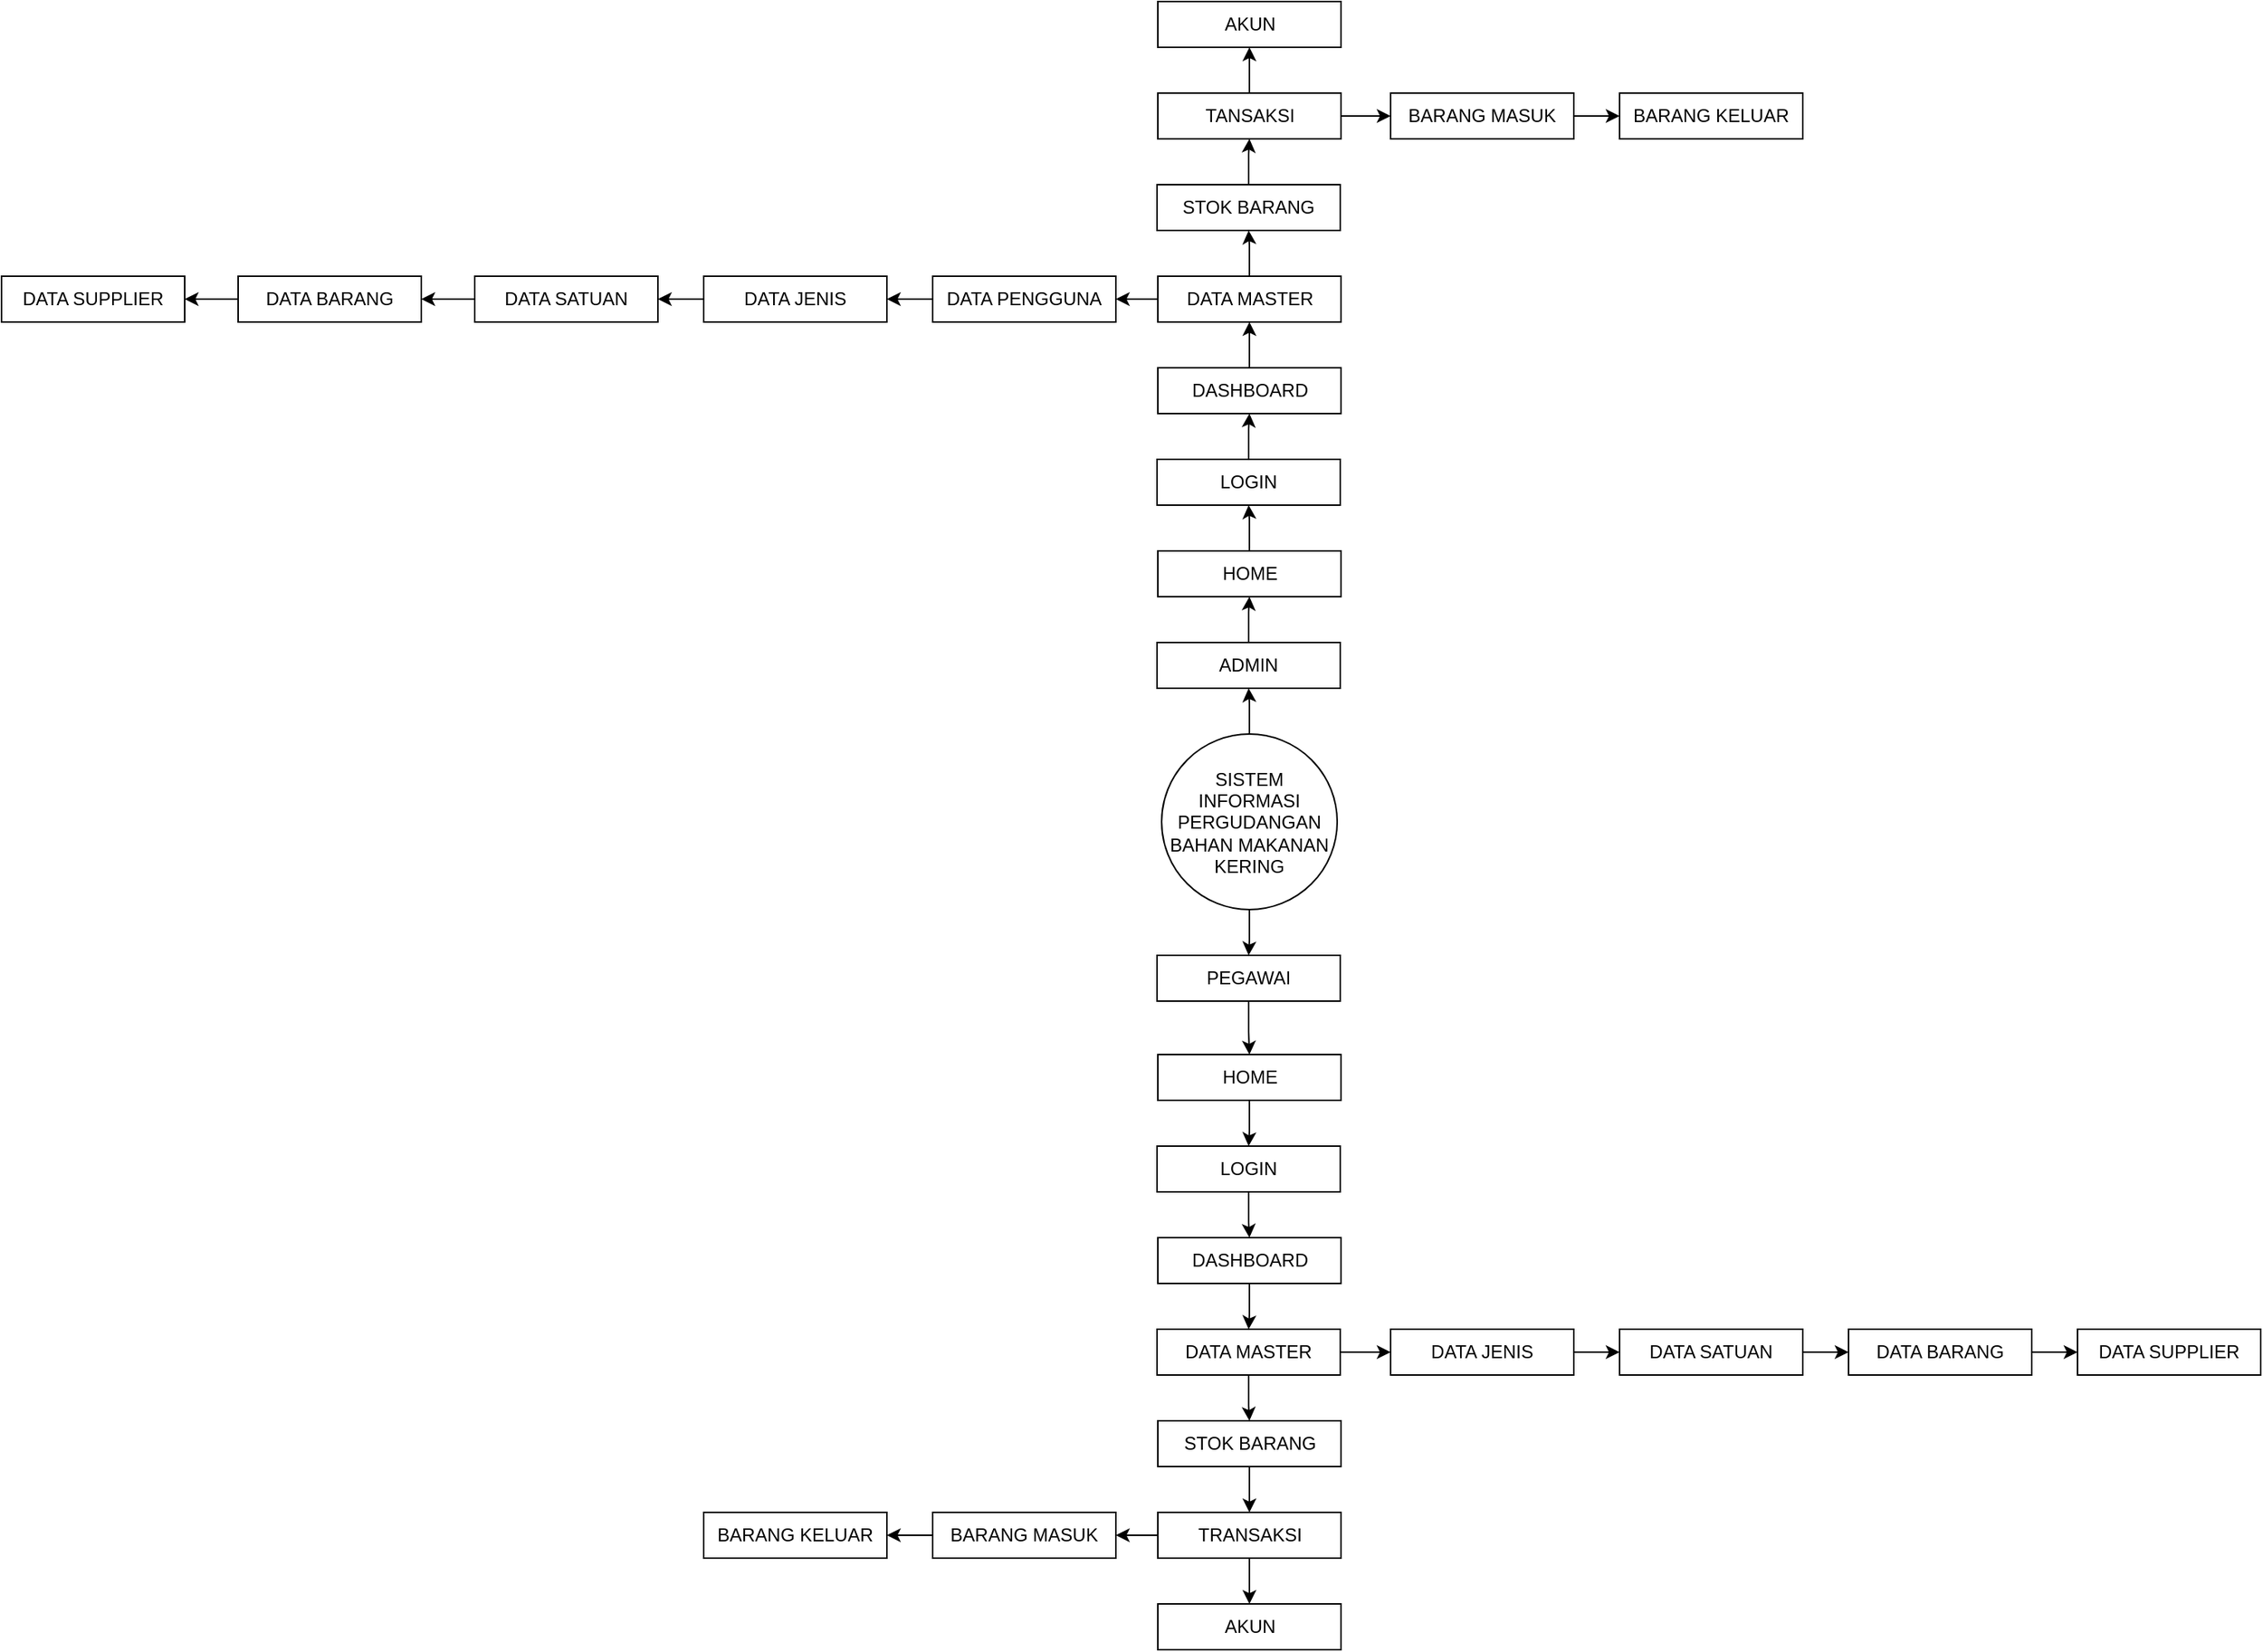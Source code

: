 <mxfile version="14.8.4" type="device"><diagram id="H30svU-vgYTj1Xllp-bc" name="Page-1"><mxGraphModel dx="1869" dy="1655" grid="1" gridSize="10" guides="1" tooltips="1" connect="1" arrows="1" fold="1" page="1" pageScale="1" pageWidth="850" pageHeight="1100" math="0" shadow="0"><root><mxCell id="0"/><mxCell id="1" parent="0"/><mxCell id="BSk7Ni7LORFI_U4wqic8-36" value="" style="edgeStyle=orthogonalEdgeStyle;rounded=0;orthogonalLoop=1;jettySize=auto;html=1;" parent="1" source="BSk7Ni7LORFI_U4wqic8-2" target="BSk7Ni7LORFI_U4wqic8-3" edge="1"><mxGeometry relative="1" as="geometry"/></mxCell><mxCell id="BSk7Ni7LORFI_U4wqic8-57" value="" style="edgeStyle=orthogonalEdgeStyle;rounded=0;orthogonalLoop=1;jettySize=auto;html=1;" parent="1" source="BSk7Ni7LORFI_U4wqic8-2" target="BSk7Ni7LORFI_U4wqic8-4" edge="1"><mxGeometry relative="1" as="geometry"/></mxCell><mxCell id="BSk7Ni7LORFI_U4wqic8-2" value="SISTEM INFORMASI PERGUDANGAN BAHAN MAKANAN KERING" style="ellipse;whiteSpace=wrap;html=1;aspect=fixed;" parent="1" vertex="1"><mxGeometry x="380" y="390" width="115" height="115" as="geometry"/></mxCell><mxCell id="BSk7Ni7LORFI_U4wqic8-78" value="" style="edgeStyle=orthogonalEdgeStyle;rounded=0;orthogonalLoop=1;jettySize=auto;html=1;" parent="1" source="BSk7Ni7LORFI_U4wqic8-3" target="BSk7Ni7LORFI_U4wqic8-5" edge="1"><mxGeometry relative="1" as="geometry"/></mxCell><mxCell id="BSk7Ni7LORFI_U4wqic8-3" value="ADMIN" style="rounded=0;whiteSpace=wrap;html=1;" parent="1" vertex="1"><mxGeometry x="377" y="330" width="120" height="30" as="geometry"/></mxCell><mxCell id="BSk7Ni7LORFI_U4wqic8-58" value="" style="edgeStyle=orthogonalEdgeStyle;rounded=0;orthogonalLoop=1;jettySize=auto;html=1;" parent="1" source="BSk7Ni7LORFI_U4wqic8-4" target="BSk7Ni7LORFI_U4wqic8-11" edge="1"><mxGeometry relative="1" as="geometry"/></mxCell><mxCell id="BSk7Ni7LORFI_U4wqic8-4" value="PEGAWAI" style="rounded=0;whiteSpace=wrap;html=1;" parent="1" vertex="1"><mxGeometry x="377" y="535" width="120" height="30" as="geometry"/></mxCell><mxCell id="BSk7Ni7LORFI_U4wqic8-40" value="" style="edgeStyle=orthogonalEdgeStyle;rounded=0;orthogonalLoop=1;jettySize=auto;html=1;" parent="1" source="BSk7Ni7LORFI_U4wqic8-5" target="BSk7Ni7LORFI_U4wqic8-6" edge="1"><mxGeometry relative="1" as="geometry"/></mxCell><mxCell id="BSk7Ni7LORFI_U4wqic8-5" value="HOME" style="rounded=0;whiteSpace=wrap;html=1;" parent="1" vertex="1"><mxGeometry x="377.5" y="270" width="120" height="30" as="geometry"/></mxCell><mxCell id="BSk7Ni7LORFI_U4wqic8-41" value="" style="edgeStyle=orthogonalEdgeStyle;rounded=0;orthogonalLoop=1;jettySize=auto;html=1;" parent="1" source="BSk7Ni7LORFI_U4wqic8-6" target="BSk7Ni7LORFI_U4wqic8-7" edge="1"><mxGeometry relative="1" as="geometry"/></mxCell><mxCell id="BSk7Ni7LORFI_U4wqic8-6" value="LOGIN" style="rounded=0;whiteSpace=wrap;html=1;" parent="1" vertex="1"><mxGeometry x="377" y="210" width="120" height="30" as="geometry"/></mxCell><mxCell id="BSk7Ni7LORFI_U4wqic8-42" value="" style="edgeStyle=orthogonalEdgeStyle;rounded=0;orthogonalLoop=1;jettySize=auto;html=1;" parent="1" source="BSk7Ni7LORFI_U4wqic8-7" target="BSk7Ni7LORFI_U4wqic8-8" edge="1"><mxGeometry relative="1" as="geometry"/></mxCell><mxCell id="BSk7Ni7LORFI_U4wqic8-7" value="DASHBOARD" style="rounded=0;whiteSpace=wrap;html=1;" parent="1" vertex="1"><mxGeometry x="377.5" y="150" width="120" height="30" as="geometry"/></mxCell><mxCell id="BSk7Ni7LORFI_U4wqic8-51" value="" style="edgeStyle=orthogonalEdgeStyle;rounded=0;orthogonalLoop=1;jettySize=auto;html=1;" parent="1" source="BSk7Ni7LORFI_U4wqic8-8" target="BSk7Ni7LORFI_U4wqic8-9" edge="1"><mxGeometry relative="1" as="geometry"/></mxCell><mxCell id="BSk7Ni7LORFI_U4wqic8-81" value="" style="edgeStyle=orthogonalEdgeStyle;rounded=0;orthogonalLoop=1;jettySize=auto;html=1;" parent="1" source="BSk7Ni7LORFI_U4wqic8-8" target="BSk7Ni7LORFI_U4wqic8-19" edge="1"><mxGeometry relative="1" as="geometry"/></mxCell><mxCell id="BSk7Ni7LORFI_U4wqic8-8" value="DATA MASTER" style="rounded=0;whiteSpace=wrap;html=1;" parent="1" vertex="1"><mxGeometry x="377.5" y="90" width="120" height="30" as="geometry"/></mxCell><mxCell id="BSk7Ni7LORFI_U4wqic8-52" value="" style="edgeStyle=orthogonalEdgeStyle;rounded=0;orthogonalLoop=1;jettySize=auto;html=1;" parent="1" source="BSk7Ni7LORFI_U4wqic8-9" target="BSk7Ni7LORFI_U4wqic8-10" edge="1"><mxGeometry relative="1" as="geometry"/></mxCell><mxCell id="BSk7Ni7LORFI_U4wqic8-9" value="STOK BARANG" style="rounded=0;whiteSpace=wrap;html=1;" parent="1" vertex="1"><mxGeometry x="377" y="30" width="120" height="30" as="geometry"/></mxCell><mxCell id="BSk7Ni7LORFI_U4wqic8-53" value="" style="edgeStyle=orthogonalEdgeStyle;rounded=0;orthogonalLoop=1;jettySize=auto;html=1;" parent="1" source="BSk7Ni7LORFI_U4wqic8-10" target="BSk7Ni7LORFI_U4wqic8-33" edge="1"><mxGeometry relative="1" as="geometry"/></mxCell><mxCell id="BSk7Ni7LORFI_U4wqic8-55" value="" style="edgeStyle=orthogonalEdgeStyle;rounded=0;orthogonalLoop=1;jettySize=auto;html=1;entryX=0;entryY=0.5;entryDx=0;entryDy=0;" parent="1" source="BSk7Ni7LORFI_U4wqic8-10" target="BSk7Ni7LORFI_U4wqic8-28" edge="1"><mxGeometry relative="1" as="geometry"><mxPoint x="-365" y="217.5" as="targetPoint"/></mxGeometry></mxCell><mxCell id="BSk7Ni7LORFI_U4wqic8-10" value="TANSAKSI" style="rounded=0;whiteSpace=wrap;html=1;" parent="1" vertex="1"><mxGeometry x="377.5" y="-30" width="120" height="30" as="geometry"/></mxCell><mxCell id="BSk7Ni7LORFI_U4wqic8-59" value="" style="edgeStyle=orthogonalEdgeStyle;rounded=0;orthogonalLoop=1;jettySize=auto;html=1;" parent="1" source="BSk7Ni7LORFI_U4wqic8-11" target="BSk7Ni7LORFI_U4wqic8-12" edge="1"><mxGeometry relative="1" as="geometry"/></mxCell><mxCell id="BSk7Ni7LORFI_U4wqic8-11" value="HOME" style="rounded=0;whiteSpace=wrap;html=1;" parent="1" vertex="1"><mxGeometry x="377.5" y="600" width="120" height="30" as="geometry"/></mxCell><mxCell id="BSk7Ni7LORFI_U4wqic8-60" value="" style="edgeStyle=orthogonalEdgeStyle;rounded=0;orthogonalLoop=1;jettySize=auto;html=1;" parent="1" source="BSk7Ni7LORFI_U4wqic8-12" target="BSk7Ni7LORFI_U4wqic8-13" edge="1"><mxGeometry relative="1" as="geometry"/></mxCell><mxCell id="BSk7Ni7LORFI_U4wqic8-12" value="LOGIN" style="rounded=0;whiteSpace=wrap;html=1;" parent="1" vertex="1"><mxGeometry x="377" y="660" width="120" height="30" as="geometry"/></mxCell><mxCell id="BSk7Ni7LORFI_U4wqic8-61" value="" style="edgeStyle=orthogonalEdgeStyle;rounded=0;orthogonalLoop=1;jettySize=auto;html=1;" parent="1" source="BSk7Ni7LORFI_U4wqic8-13" target="BSk7Ni7LORFI_U4wqic8-14" edge="1"><mxGeometry relative="1" as="geometry"/></mxCell><mxCell id="BSk7Ni7LORFI_U4wqic8-13" value="DASHBOARD" style="rounded=0;whiteSpace=wrap;html=1;" parent="1" vertex="1"><mxGeometry x="377.5" y="720" width="120" height="30" as="geometry"/></mxCell><mxCell id="BSk7Ni7LORFI_U4wqic8-64" value="" style="edgeStyle=orthogonalEdgeStyle;rounded=0;orthogonalLoop=1;jettySize=auto;html=1;" parent="1" source="BSk7Ni7LORFI_U4wqic8-14" target="BSk7Ni7LORFI_U4wqic8-32" edge="1"><mxGeometry relative="1" as="geometry"/></mxCell><mxCell id="BSk7Ni7LORFI_U4wqic8-73" value="" style="edgeStyle=orthogonalEdgeStyle;rounded=0;orthogonalLoop=1;jettySize=auto;html=1;entryX=0;entryY=0.5;entryDx=0;entryDy=0;" parent="1" source="BSk7Ni7LORFI_U4wqic8-14" target="BSk7Ni7LORFI_U4wqic8-24" edge="1"><mxGeometry relative="1" as="geometry"><mxPoint x="1250" y="500" as="targetPoint"/></mxGeometry></mxCell><mxCell id="BSk7Ni7LORFI_U4wqic8-14" value="DATA MASTER" style="rounded=0;whiteSpace=wrap;html=1;" parent="1" vertex="1"><mxGeometry x="377" y="780" width="120" height="30" as="geometry"/></mxCell><mxCell id="BSk7Ni7LORFI_U4wqic8-66" value="" style="edgeStyle=orthogonalEdgeStyle;rounded=0;orthogonalLoop=1;jettySize=auto;html=1;" parent="1" source="BSk7Ni7LORFI_U4wqic8-15" target="BSk7Ni7LORFI_U4wqic8-16" edge="1"><mxGeometry relative="1" as="geometry"/></mxCell><mxCell id="BSk7Ni7LORFI_U4wqic8-71" value="" style="edgeStyle=orthogonalEdgeStyle;rounded=0;orthogonalLoop=1;jettySize=auto;html=1;entryX=1;entryY=0.5;entryDx=0;entryDy=0;" parent="1" source="BSk7Ni7LORFI_U4wqic8-15" target="BSk7Ni7LORFI_U4wqic8-30" edge="1"><mxGeometry relative="1" as="geometry"><mxPoint x="1580" y="500" as="targetPoint"/></mxGeometry></mxCell><mxCell id="BSk7Ni7LORFI_U4wqic8-15" value="TRANSAKSI" style="rounded=0;whiteSpace=wrap;html=1;" parent="1" vertex="1"><mxGeometry x="377.5" y="900" width="120" height="30" as="geometry"/></mxCell><mxCell id="BSk7Ni7LORFI_U4wqic8-16" value="AKUN" style="rounded=0;whiteSpace=wrap;html=1;" parent="1" vertex="1"><mxGeometry x="377.5" y="960" width="120" height="30" as="geometry"/></mxCell><mxCell id="BSk7Ni7LORFI_U4wqic8-44" value="" style="edgeStyle=orthogonalEdgeStyle;rounded=0;orthogonalLoop=1;jettySize=auto;html=1;entryX=1;entryY=0.5;entryDx=0;entryDy=0;" parent="1" source="BSk7Ni7LORFI_U4wqic8-19" target="BSk7Ni7LORFI_U4wqic8-20" edge="1"><mxGeometry relative="1" as="geometry"><mxPoint x="-110" y="268" as="targetPoint"/></mxGeometry></mxCell><mxCell id="BSk7Ni7LORFI_U4wqic8-19" value="DATA PENGGUNA" style="rounded=0;whiteSpace=wrap;html=1;" parent="1" vertex="1"><mxGeometry x="230" y="90" width="120" height="30" as="geometry"/></mxCell><mxCell id="BSk7Ni7LORFI_U4wqic8-45" value="" style="edgeStyle=orthogonalEdgeStyle;rounded=0;orthogonalLoop=1;jettySize=auto;html=1;entryX=1;entryY=0.5;entryDx=0;entryDy=0;" parent="1" source="BSk7Ni7LORFI_U4wqic8-20" target="BSk7Ni7LORFI_U4wqic8-21" edge="1"><mxGeometry relative="1" as="geometry"/></mxCell><mxCell id="BSk7Ni7LORFI_U4wqic8-20" value="DATA JENIS" style="rounded=0;whiteSpace=wrap;html=1;" parent="1" vertex="1"><mxGeometry x="80" y="90" width="120" height="30" as="geometry"/></mxCell><mxCell id="BSk7Ni7LORFI_U4wqic8-49" value="" style="edgeStyle=orthogonalEdgeStyle;rounded=0;orthogonalLoop=1;jettySize=auto;html=1;entryX=1;entryY=0.5;entryDx=0;entryDy=0;" parent="1" source="BSk7Ni7LORFI_U4wqic8-21" target="BSk7Ni7LORFI_U4wqic8-22" edge="1"><mxGeometry relative="1" as="geometry"/></mxCell><mxCell id="BSk7Ni7LORFI_U4wqic8-21" value="DATA SATUAN" style="rounded=0;whiteSpace=wrap;html=1;" parent="1" vertex="1"><mxGeometry x="-70" y="90" width="120" height="30" as="geometry"/></mxCell><mxCell id="BSk7Ni7LORFI_U4wqic8-50" value="" style="edgeStyle=orthogonalEdgeStyle;rounded=0;orthogonalLoop=1;jettySize=auto;html=1;" parent="1" source="BSk7Ni7LORFI_U4wqic8-22" target="BSk7Ni7LORFI_U4wqic8-23" edge="1"><mxGeometry relative="1" as="geometry"/></mxCell><mxCell id="BSk7Ni7LORFI_U4wqic8-22" value="DATA BARANG" style="rounded=0;whiteSpace=wrap;html=1;" parent="1" vertex="1"><mxGeometry x="-225" y="90" width="120" height="30" as="geometry"/></mxCell><mxCell id="BSk7Ni7LORFI_U4wqic8-23" value="DATA SUPPLIER" style="rounded=0;whiteSpace=wrap;html=1;" parent="1" vertex="1"><mxGeometry x="-380" y="90" width="120" height="30" as="geometry"/></mxCell><mxCell id="BSk7Ni7LORFI_U4wqic8-74" value="" style="edgeStyle=orthogonalEdgeStyle;rounded=0;orthogonalLoop=1;jettySize=auto;html=1;entryX=0;entryY=0.5;entryDx=0;entryDy=0;" parent="1" source="BSk7Ni7LORFI_U4wqic8-24" target="BSk7Ni7LORFI_U4wqic8-25" edge="1"><mxGeometry relative="1" as="geometry"/></mxCell><mxCell id="BSk7Ni7LORFI_U4wqic8-24" value="DATA JENIS" style="rounded=0;whiteSpace=wrap;html=1;" parent="1" vertex="1"><mxGeometry x="530" y="780" width="120" height="30" as="geometry"/></mxCell><mxCell id="BSk7Ni7LORFI_U4wqic8-75" value="" style="edgeStyle=orthogonalEdgeStyle;rounded=0;orthogonalLoop=1;jettySize=auto;html=1;entryX=0;entryY=0.5;entryDx=0;entryDy=0;" parent="1" source="BSk7Ni7LORFI_U4wqic8-25" target="BSk7Ni7LORFI_U4wqic8-26" edge="1"><mxGeometry relative="1" as="geometry"/></mxCell><mxCell id="BSk7Ni7LORFI_U4wqic8-25" value="DATA SATUAN" style="rounded=0;whiteSpace=wrap;html=1;" parent="1" vertex="1"><mxGeometry x="680" y="780" width="120" height="30" as="geometry"/></mxCell><mxCell id="BSk7Ni7LORFI_U4wqic8-76" value="" style="edgeStyle=orthogonalEdgeStyle;rounded=0;orthogonalLoop=1;jettySize=auto;html=1;" parent="1" source="BSk7Ni7LORFI_U4wqic8-26" target="BSk7Ni7LORFI_U4wqic8-27" edge="1"><mxGeometry relative="1" as="geometry"/></mxCell><mxCell id="BSk7Ni7LORFI_U4wqic8-26" value="DATA BARANG" style="rounded=0;whiteSpace=wrap;html=1;" parent="1" vertex="1"><mxGeometry x="830" y="780" width="120" height="30" as="geometry"/></mxCell><mxCell id="BSk7Ni7LORFI_U4wqic8-27" value="DATA SUPPLIER" style="rounded=0;whiteSpace=wrap;html=1;" parent="1" vertex="1"><mxGeometry x="980" y="780" width="120" height="30" as="geometry"/></mxCell><mxCell id="BSk7Ni7LORFI_U4wqic8-56" value="" style="edgeStyle=orthogonalEdgeStyle;rounded=0;orthogonalLoop=1;jettySize=auto;html=1;entryX=0;entryY=0.5;entryDx=0;entryDy=0;" parent="1" source="BSk7Ni7LORFI_U4wqic8-28" target="BSk7Ni7LORFI_U4wqic8-29" edge="1"><mxGeometry relative="1" as="geometry"/></mxCell><mxCell id="BSk7Ni7LORFI_U4wqic8-28" value="BARANG MASUK" style="rounded=0;whiteSpace=wrap;html=1;" parent="1" vertex="1"><mxGeometry x="530" y="-30" width="120" height="30" as="geometry"/></mxCell><mxCell id="BSk7Ni7LORFI_U4wqic8-29" value="BARANG KELUAR" style="rounded=0;whiteSpace=wrap;html=1;" parent="1" vertex="1"><mxGeometry x="680" y="-30" width="120" height="30" as="geometry"/></mxCell><mxCell id="BSk7Ni7LORFI_U4wqic8-72" value="" style="edgeStyle=orthogonalEdgeStyle;rounded=0;orthogonalLoop=1;jettySize=auto;html=1;" parent="1" source="BSk7Ni7LORFI_U4wqic8-30" target="BSk7Ni7LORFI_U4wqic8-31" edge="1"><mxGeometry relative="1" as="geometry"/></mxCell><mxCell id="BSk7Ni7LORFI_U4wqic8-30" value="BARANG MASUK" style="rounded=0;whiteSpace=wrap;html=1;" parent="1" vertex="1"><mxGeometry x="230" y="900" width="120" height="30" as="geometry"/></mxCell><mxCell id="BSk7Ni7LORFI_U4wqic8-31" value="BARANG KELUAR" style="rounded=0;whiteSpace=wrap;html=1;" parent="1" vertex="1"><mxGeometry x="80" y="900" width="120" height="30" as="geometry"/></mxCell><mxCell id="BSk7Ni7LORFI_U4wqic8-65" value="" style="edgeStyle=orthogonalEdgeStyle;rounded=0;orthogonalLoop=1;jettySize=auto;html=1;" parent="1" source="BSk7Ni7LORFI_U4wqic8-32" target="BSk7Ni7LORFI_U4wqic8-15" edge="1"><mxGeometry relative="1" as="geometry"/></mxCell><mxCell id="BSk7Ni7LORFI_U4wqic8-32" value="STOK BARANG" style="rounded=0;whiteSpace=wrap;html=1;" parent="1" vertex="1"><mxGeometry x="377.5" y="840" width="120" height="30" as="geometry"/></mxCell><mxCell id="BSk7Ni7LORFI_U4wqic8-33" value="AKUN" style="rounded=0;whiteSpace=wrap;html=1;" parent="1" vertex="1"><mxGeometry x="377.5" y="-90" width="120" height="30" as="geometry"/></mxCell></root></mxGraphModel></diagram></mxfile>